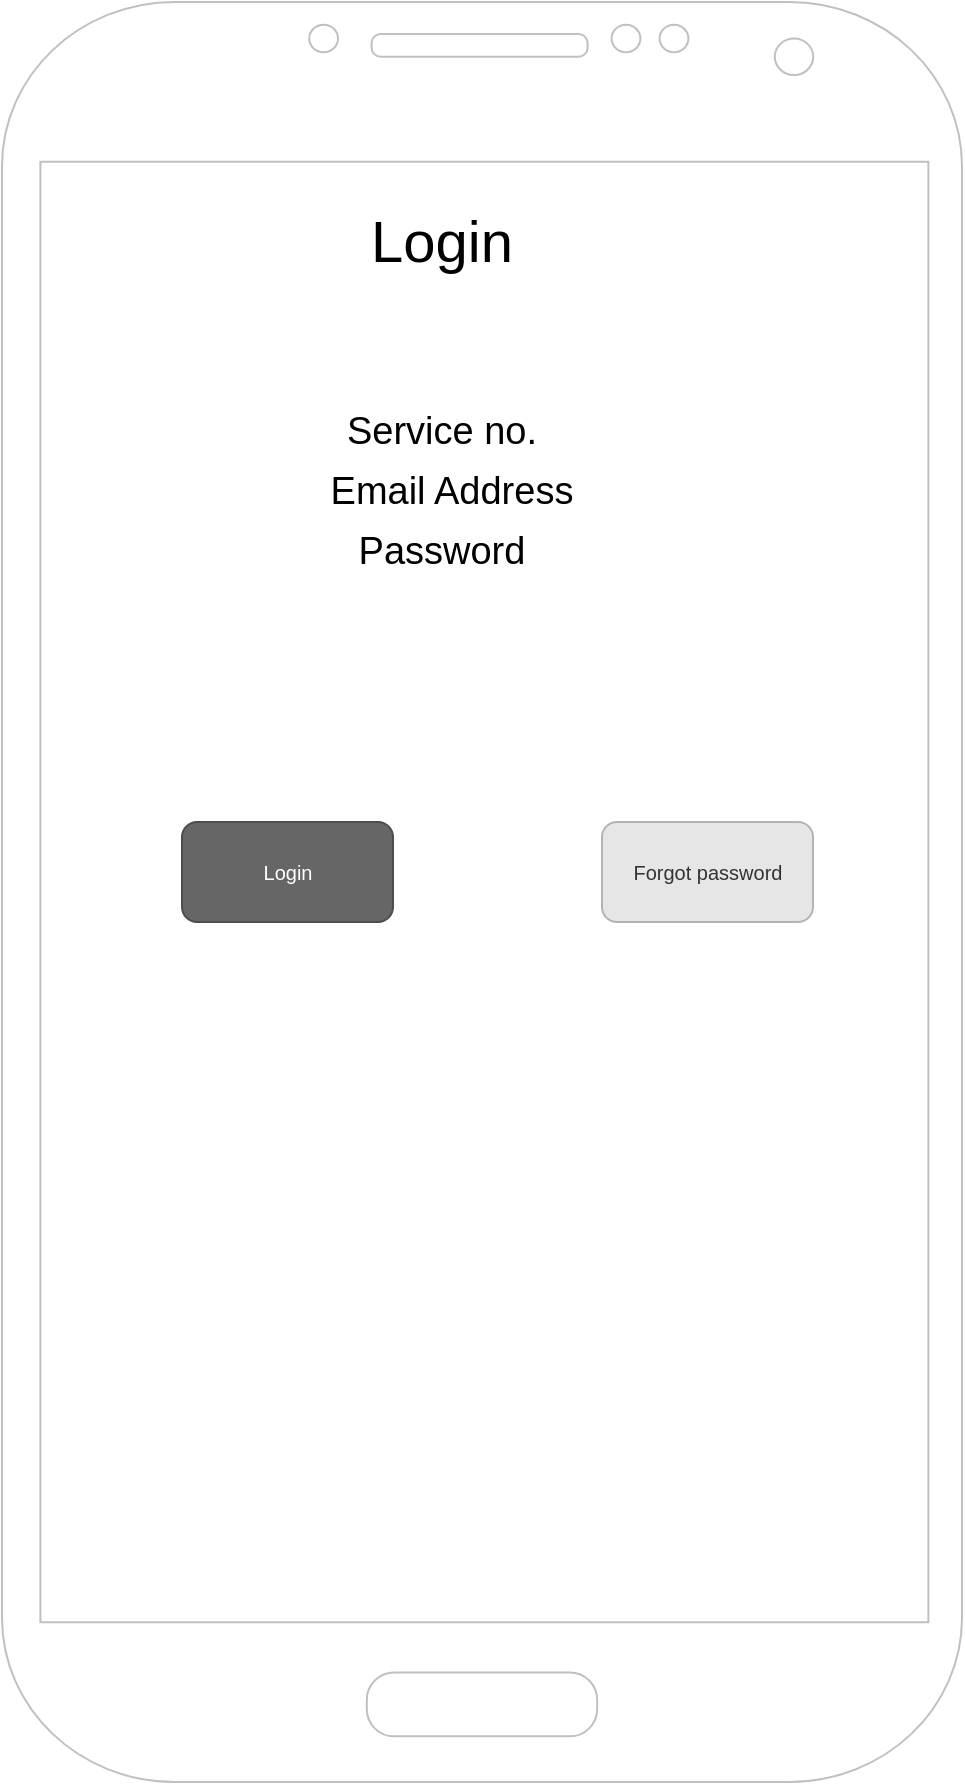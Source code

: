 <mxfile version="15.5.2" type="github" pages="6">
  <diagram name="Login" id="vzEmE2A0ZHLYKGs7lfsM">
    <mxGraphModel dx="1422" dy="794" grid="1" gridSize="10" guides="1" tooltips="1" connect="1" arrows="1" fold="1" page="1" pageScale="1" pageWidth="850" pageHeight="1100" math="0" shadow="0">
      <root>
        <mxCell id="HmLfFUDv88kQ0Jo19o5z-0" />
        <mxCell id="HmLfFUDv88kQ0Jo19o5z-1" parent="HmLfFUDv88kQ0Jo19o5z-0" />
        <mxCell id="HmLfFUDv88kQ0Jo19o5z-2" value="" style="verticalLabelPosition=bottom;verticalAlign=top;html=1;shadow=0;dashed=0;strokeWidth=1;shape=mxgraph.android.phone2;strokeColor=#c0c0c0;" parent="HmLfFUDv88kQ0Jo19o5z-1" vertex="1">
          <mxGeometry x="360" y="10" width="480" height="890" as="geometry" />
        </mxCell>
        <mxCell id="HmLfFUDv88kQ0Jo19o5z-12" value="Login" style="text;html=1;strokeColor=none;fillColor=none;align=center;verticalAlign=middle;whiteSpace=wrap;rounded=0;opacity=0;fontSize=29;" parent="HmLfFUDv88kQ0Jo19o5z-1" vertex="1">
          <mxGeometry x="510" y="110" width="140" height="40" as="geometry" />
        </mxCell>
        <mxCell id="n8ahFA_unvr-F9fRkgws-15" value="Service no." style="text;html=1;strokeColor=none;fillColor=none;align=center;verticalAlign=middle;whiteSpace=wrap;rounded=0;fontSize=19;" parent="HmLfFUDv88kQ0Jo19o5z-1" vertex="1">
          <mxGeometry x="515" y="210" width="130" height="30" as="geometry" />
        </mxCell>
        <mxCell id="n8ahFA_unvr-F9fRkgws-16" value="Email Address" style="text;html=1;strokeColor=none;fillColor=none;align=center;verticalAlign=middle;whiteSpace=wrap;rounded=0;fontSize=19;" parent="HmLfFUDv88kQ0Jo19o5z-1" vertex="1">
          <mxGeometry x="520" y="240" width="130" height="30" as="geometry" />
        </mxCell>
        <mxCell id="n8ahFA_unvr-F9fRkgws-17" value="Password" style="text;html=1;strokeColor=none;fillColor=none;align=center;verticalAlign=middle;whiteSpace=wrap;rounded=0;fontSize=19;" parent="HmLfFUDv88kQ0Jo19o5z-1" vertex="1">
          <mxGeometry x="515" y="270" width="130" height="30" as="geometry" />
        </mxCell>
        <mxCell id="hl5pxGPAL6aVjCTtNCDW-0" value="Forgot password" style="rounded=1;html=1;shadow=0;dashed=0;whiteSpace=wrap;fontSize=10;fillColor=#E6E6E6;align=center;strokeColor=#B3B3B3;fontColor=#333333;" parent="HmLfFUDv88kQ0Jo19o5z-1" vertex="1">
          <mxGeometry x="660" y="420" width="105.5" height="50" as="geometry" />
        </mxCell>
        <mxCell id="hl5pxGPAL6aVjCTtNCDW-1" value="Login" style="rounded=1;html=1;shadow=0;dashed=0;whiteSpace=wrap;fontSize=10;fillColor=#666666;align=center;strokeColor=#4D4D4D;fontColor=#ffffff;" parent="HmLfFUDv88kQ0Jo19o5z-1" vertex="1">
          <mxGeometry x="450" y="420" width="105.5" height="50" as="geometry" />
        </mxCell>
      </root>
    </mxGraphModel>
  </diagram>
  <diagram id="kkllyGBD-6ZTPOnxYfjx" name="Dashboard">
    <mxGraphModel dx="1422" dy="794" grid="1" gridSize="10" guides="1" tooltips="1" connect="1" arrows="1" fold="1" page="1" pageScale="1" pageWidth="850" pageHeight="1100" math="0" shadow="0">
      <root>
        <mxCell id="0" />
        <mxCell id="1" parent="0" />
        <mxCell id="rFT2PauP2LSy-HenGCjy-1" value="" style="verticalLabelPosition=bottom;verticalAlign=top;html=1;shadow=0;dashed=0;strokeWidth=1;shape=mxgraph.android.phone2;strokeColor=#c0c0c0;" parent="1" vertex="1">
          <mxGeometry x="360" y="10" width="480" height="890" as="geometry" />
        </mxCell>
        <mxCell id="rFT2PauP2LSy-HenGCjy-28" value="" style="whiteSpace=wrap;html=1;aspect=fixed;fontSize=29;" parent="1" vertex="1">
          <mxGeometry x="415" y="310" width="370" height="370" as="geometry" />
        </mxCell>
        <mxCell id="rFT2PauP2LSy-HenGCjy-24" value="" style="shape=image;html=1;verticalAlign=top;verticalLabelPosition=bottom;labelBackgroundColor=#ffffff;imageAspect=0;aspect=fixed;image=https://cdn1.iconfinder.com/data/icons/feather-2/24/camera-128.png" parent="1" vertex="1">
          <mxGeometry x="445" y="350" width="310" height="310" as="geometry" />
        </mxCell>
        <mxCell id="rFT2PauP2LSy-HenGCjy-25" value="" style="shape=image;html=1;verticalAlign=top;verticalLabelPosition=bottom;labelBackgroundColor=#ffffff;imageAspect=0;aspect=fixed;image=https://cdn1.iconfinder.com/data/icons/ios-11-glyphs/30/qr_code-128.png" parent="1" vertex="1">
          <mxGeometry x="571" y="492" width="58" height="58" as="geometry" />
        </mxCell>
        <mxCell id="rFT2PauP2LSy-HenGCjy-27" value="Dashboard" style="text;html=1;strokeColor=none;fillColor=none;align=center;verticalAlign=middle;whiteSpace=wrap;rounded=0;opacity=0;fontSize=29;" parent="1" vertex="1">
          <mxGeometry x="510" y="110" width="140" height="40" as="geometry" />
        </mxCell>
      </root>
    </mxGraphModel>
  </diagram>
  <diagram id="q2FMj2IhnrPIA3On1dyL" name="Scanned Order (Admin/Recipient)">
    <mxGraphModel dx="1422" dy="794" grid="1" gridSize="10" guides="1" tooltips="1" connect="1" arrows="1" fold="1" page="1" pageScale="1" pageWidth="850" pageHeight="1100" math="0" shadow="0">
      <root>
        <mxCell id="nPjMR-miDQe9hLEb6nzI-0" />
        <mxCell id="nPjMR-miDQe9hLEb6nzI-1" parent="nPjMR-miDQe9hLEb6nzI-0" />
        <mxCell id="Nk8CYd9O14f9BbBBX4Ti-5" value="" style="verticalLabelPosition=bottom;verticalAlign=top;html=1;shadow=0;dashed=0;strokeWidth=1;shape=mxgraph.android.phone2;strokeColor=#c0c0c0;" parent="nPjMR-miDQe9hLEb6nzI-1" vertex="1">
          <mxGeometry x="360" y="10" width="480" height="1650" as="geometry" />
        </mxCell>
        <mxCell id="Nk8CYd9O14f9BbBBX4Ti-52" value="" style="group" parent="nPjMR-miDQe9hLEb6nzI-1" vertex="1" connectable="0">
          <mxGeometry x="410" y="90" width="400" height="1390" as="geometry" />
        </mxCell>
        <mxCell id="Nk8CYd9O14f9BbBBX4Ti-6" value="Order: Order ID&amp;nbsp;" style="text;html=1;strokeColor=none;fillColor=none;align=center;verticalAlign=middle;whiteSpace=wrap;rounded=0;fontColor=#000000;fontSize=48;" parent="Nk8CYd9O14f9BbBBX4Ti-52" vertex="1">
          <mxGeometry x="125" width="185" height="60" as="geometry" />
        </mxCell>
        <mxCell id="Nk8CYd9O14f9BbBBX4Ti-7" value="" style="group" parent="Nk8CYd9O14f9BbBBX4Ti-52" vertex="1" connectable="0">
          <mxGeometry y="110" width="400" height="70" as="geometry" />
        </mxCell>
        <mxCell id="Nk8CYd9O14f9BbBBX4Ti-8" value="Status (readonly)" style="html=1;shadow=0;dashed=0;shape=mxgraph.bootstrap.rrect;rSize=5;fillColor=none;strokeColor=#999999;align=left;spacing=15;fontSize=14;fontColor=#6C767D;" parent="Nk8CYd9O14f9BbBBX4Ti-7" vertex="1">
          <mxGeometry y="40" width="400" height="30" as="geometry" />
        </mxCell>
        <mxCell id="Nk8CYd9O14f9BbBBX4Ti-9" value="Order Status" style="fillColor=none;strokeColor=none;align=left;fontSize=14;fontColor=#000000;" parent="Nk8CYd9O14f9BbBBX4Ti-7" vertex="1">
          <mxGeometry width="130" height="40" as="geometry" />
        </mxCell>
        <mxCell id="Nk8CYd9O14f9BbBBX4Ti-10" value="" style="group" parent="Nk8CYd9O14f9BbBBX4Ti-52" vertex="1" connectable="0">
          <mxGeometry y="190" width="400" height="70" as="geometry" />
        </mxCell>
        <mxCell id="Nk8CYd9O14f9BbBBX4Ti-11" value="Destination" style="html=1;shadow=0;dashed=0;shape=mxgraph.bootstrap.rrect;rSize=5;fillColor=none;strokeColor=#999999;align=left;spacing=15;fontSize=14;fontColor=#6C767D;" parent="Nk8CYd9O14f9BbBBX4Ti-10" vertex="1">
          <mxGeometry y="40" width="400" height="30" as="geometry" />
        </mxCell>
        <mxCell id="Nk8CYd9O14f9BbBBX4Ti-12" value="Destination" style="fillColor=none;strokeColor=none;align=left;fontSize=14;fontColor=#000000;" parent="Nk8CYd9O14f9BbBBX4Ti-10" vertex="1">
          <mxGeometry width="130" height="40" as="geometry" />
        </mxCell>
        <mxCell id="Nk8CYd9O14f9BbBBX4Ti-13" value="" style="group" parent="Nk8CYd9O14f9BbBBX4Ti-52" vertex="1" connectable="0">
          <mxGeometry y="340" width="130" height="60" as="geometry" />
        </mxCell>
        <mxCell id="Nk8CYd9O14f9BbBBX4Ti-14" value="Order Recieved" style="fillColor=none;strokeColor=none;align=left;fontSize=14;fontColor=#000000;container=1;" parent="Nk8CYd9O14f9BbBBX4Ti-13" vertex="1">
          <mxGeometry width="130" height="40" as="geometry" />
        </mxCell>
        <UserObject label="%date{ddd mmm dd yyyy HH:MM:ss}%" placeholders="1" id="Nk8CYd9O14f9BbBBX4Ti-15">
          <mxCell style="text;html=1;strokeColor=none;fillColor=none;align=center;verticalAlign=middle;whiteSpace=wrap;overflow=hidden;fontSize=14;fontColor=#000000;" parent="Nk8CYd9O14f9BbBBX4Ti-13" vertex="1">
            <mxGeometry y="30" width="85" height="30" as="geometry" />
          </mxCell>
        </UserObject>
        <mxCell id="Nk8CYd9O14f9BbBBX4Ti-16" value="" style="group" parent="Nk8CYd9O14f9BbBBX4Ti-52" vertex="1" connectable="0">
          <mxGeometry y="260" width="400" height="70" as="geometry" />
        </mxCell>
        <mxCell id="Nk8CYd9O14f9BbBBX4Ti-17" value="Order Recipient" style="fillColor=none;strokeColor=none;align=left;fontSize=14;fontColor=#000000;" parent="Nk8CYd9O14f9BbBBX4Ti-16" vertex="1">
          <mxGeometry width="260" height="40" relative="1" as="geometry">
            <mxPoint as="offset" />
          </mxGeometry>
        </mxCell>
        <mxCell id="Nk8CYd9O14f9BbBBX4Ti-18" value="Rank, Name (preset)" style="html=1;shadow=0;dashed=0;shape=mxgraph.bootstrap.rrect;rSize=5;fillColor=none;strokeColor=#999999;align=left;spacing=15;fontSize=14;fontColor=#6C767D;" parent="Nk8CYd9O14f9BbBBX4Ti-16" vertex="1">
          <mxGeometry width="380" height="30" relative="1" as="geometry">
            <mxPoint y="40" as="offset" />
          </mxGeometry>
        </mxCell>
        <mxCell id="Nk8CYd9O14f9BbBBX4Ti-19" value="" style="group" parent="Nk8CYd9O14f9BbBBX4Ti-52" vertex="1" connectable="0">
          <mxGeometry y="910" width="400" height="130" as="geometry" />
        </mxCell>
        <mxCell id="Nk8CYd9O14f9BbBBX4Ti-20" value="Prep Notes" style="fillColor=none;strokeColor=none;align=left;fontSize=14;fontColor=#000000;" parent="Nk8CYd9O14f9BbBBX4Ti-19" vertex="1">
          <mxGeometry width="130" height="40" as="geometry" />
        </mxCell>
        <mxCell id="Nk8CYd9O14f9BbBBX4Ti-21" value="Max time (controlled environment)" style="html=1;shadow=0;dashed=0;shape=mxgraph.bootstrap.rrect;rSize=5;fillColor=none;strokeColor=#999999;align=left;spacing=15;fontSize=14;fontColor=#6C767D;" parent="Nk8CYd9O14f9BbBBX4Ti-19" vertex="1">
          <mxGeometry y="40" width="400" height="90" as="geometry" />
        </mxCell>
        <mxCell id="Nk8CYd9O14f9BbBBX4Ti-22" value="" style="group" parent="Nk8CYd9O14f9BbBBX4Ti-52" vertex="1" connectable="0">
          <mxGeometry y="1040" width="400" height="130" as="geometry" />
        </mxCell>
        <mxCell id="Nk8CYd9O14f9BbBBX4Ti-23" value="Storage Notes" style="fillColor=none;strokeColor=none;align=left;fontSize=14;fontColor=#000000;" parent="Nk8CYd9O14f9BbBBX4Ti-22" vertex="1">
          <mxGeometry width="130" height="40" as="geometry" />
        </mxCell>
        <mxCell id="Nk8CYd9O14f9BbBBX4Ti-24" value="Max time (uncontrolled environment)" style="html=1;shadow=0;dashed=0;shape=mxgraph.bootstrap.rrect;rSize=5;fillColor=none;strokeColor=#999999;align=left;spacing=15;fontSize=14;fontColor=#6C767D;" parent="Nk8CYd9O14f9BbBBX4Ti-22" vertex="1">
          <mxGeometry y="40" width="400" height="90" as="geometry" />
        </mxCell>
        <mxCell id="Nk8CYd9O14f9BbBBX4Ti-25" value="" style="group" parent="Nk8CYd9O14f9BbBBX4Ti-52" vertex="1" connectable="0">
          <mxGeometry y="1170" width="400" height="130" as="geometry" />
        </mxCell>
        <mxCell id="Nk8CYd9O14f9BbBBX4Ti-26" value="Notes" style="fillColor=none;strokeColor=none;align=left;fontSize=14;fontColor=#000000;" parent="Nk8CYd9O14f9BbBBX4Ti-25" vertex="1">
          <mxGeometry width="130" height="40" as="geometry" />
        </mxCell>
        <mxCell id="Nk8CYd9O14f9BbBBX4Ti-27" value="Allergy info" style="html=1;shadow=0;dashed=0;shape=mxgraph.bootstrap.rrect;rSize=5;fillColor=none;strokeColor=#999999;align=left;spacing=15;fontSize=14;fontColor=#6C767D;" parent="Nk8CYd9O14f9BbBBX4Ti-25" vertex="1">
          <mxGeometry y="40" width="400" height="90" as="geometry" />
        </mxCell>
        <mxCell id="Nk8CYd9O14f9BbBBX4Ti-28" value="" style="group" parent="Nk8CYd9O14f9BbBBX4Ti-52" vertex="1" connectable="0">
          <mxGeometry x="110" y="1340" width="152.25" height="50" as="geometry" />
        </mxCell>
        <mxCell id="Nk8CYd9O14f9BbBBX4Ti-29" value="Cancel" style="rounded=1;html=1;shadow=0;dashed=0;whiteSpace=wrap;fontSize=10;fillColor=#E6E6E6;align=center;strokeColor=#B3B3B3;fontColor=#333333;" parent="Nk8CYd9O14f9BbBBX4Ti-28" vertex="1">
          <mxGeometry x="99.5" width="52.75" height="50" as="geometry" />
        </mxCell>
        <mxCell id="Nk8CYd9O14f9BbBBX4Ti-30" value="Confirm" style="rounded=1;html=1;shadow=0;dashed=0;whiteSpace=wrap;fontSize=10;fillColor=#666666;align=center;strokeColor=#4D4D4D;fontColor=#ffffff;" parent="Nk8CYd9O14f9BbBBX4Ti-28" vertex="1">
          <mxGeometry width="52.75" height="50" as="geometry" />
        </mxCell>
        <mxCell id="Nk8CYd9O14f9BbBBX4Ti-31" value="" style="group" parent="Nk8CYd9O14f9BbBBX4Ti-52" vertex="1" connectable="0">
          <mxGeometry y="605" width="400" height="70" as="geometry" />
        </mxCell>
        <mxCell id="Nk8CYd9O14f9BbBBX4Ti-32" value="Rank, Name (preset)" style="html=1;shadow=0;dashed=0;shape=mxgraph.bootstrap.rrect;rSize=5;fillColor=none;strokeColor=#999999;align=left;spacing=15;fontSize=14;fontColor=#6C767D;" parent="Nk8CYd9O14f9BbBBX4Ti-31" vertex="1">
          <mxGeometry y="40" width="400" height="30" as="geometry" />
        </mxCell>
        <mxCell id="Nk8CYd9O14f9BbBBX4Ti-33" value="Order Packer" style="fillColor=none;strokeColor=none;align=left;fontSize=14;fontColor=#000000;" parent="Nk8CYd9O14f9BbBBX4Ti-31" vertex="1">
          <mxGeometry width="130" height="40" as="geometry" />
        </mxCell>
        <mxCell id="Nk8CYd9O14f9BbBBX4Ti-34" value="" style="group" parent="Nk8CYd9O14f9BbBBX4Ti-52" vertex="1" connectable="0">
          <mxGeometry y="685" width="400" height="130" as="geometry" />
        </mxCell>
        <mxCell id="Nk8CYd9O14f9BbBBX4Ti-35" value="Contents" style="fillColor=none;strokeColor=none;align=left;fontSize=14;fontColor=#000000;" parent="Nk8CYd9O14f9BbBBX4Ti-34" vertex="1">
          <mxGeometry width="260" height="40" relative="1" as="geometry">
            <mxPoint as="offset" />
          </mxGeometry>
        </mxCell>
        <mxCell id="Nk8CYd9O14f9BbBBX4Ti-36" value="- Contents&lt;br&gt;- Contents&lt;br&gt;- Contents" style="html=1;shadow=0;dashed=0;shape=mxgraph.bootstrap.rrect;rSize=5;fillColor=none;strokeColor=#999999;align=left;spacing=15;fontSize=14;fontColor=#6C767D;" parent="Nk8CYd9O14f9BbBBX4Ti-34" vertex="1">
          <mxGeometry width="400" height="90" relative="1" as="geometry">
            <mxPoint y="40" as="offset" />
          </mxGeometry>
        </mxCell>
        <mxCell id="Nk8CYd9O14f9BbBBX4Ti-37" value="" style="group" parent="Nk8CYd9O14f9BbBBX4Ti-52" vertex="1" connectable="0">
          <mxGeometry y="525" width="400" height="70" as="geometry" />
        </mxCell>
        <mxCell id="Nk8CYd9O14f9BbBBX4Ti-38" value="Order Driver" style="fillColor=none;strokeColor=none;align=left;fontSize=14;fontColor=#000000;" parent="Nk8CYd9O14f9BbBBX4Ti-37" vertex="1">
          <mxGeometry width="130" height="40" as="geometry" />
        </mxCell>
        <mxCell id="Nk8CYd9O14f9BbBBX4Ti-39" value="Rank, Name (preset)" style="html=1;shadow=0;dashed=0;shape=mxgraph.bootstrap.rrect;rSize=5;fillColor=none;strokeColor=#999999;align=left;spacing=15;fontSize=14;fontColor=#6C767D;" parent="Nk8CYd9O14f9BbBBX4Ti-37" vertex="1">
          <mxGeometry y="40" width="400" height="30" as="geometry" />
        </mxCell>
        <mxCell id="Nk8CYd9O14f9BbBBX4Ti-40" value="order recieved date + time" style="text;html=1;strokeColor=none;fillColor=none;align=center;verticalAlign=middle;whiteSpace=wrap;rounded=0;" parent="Nk8CYd9O14f9BbBBX4Ti-37" vertex="1">
          <mxGeometry x="-25" y="-5" width="125" height="20" as="geometry" />
        </mxCell>
        <mxCell id="Nk8CYd9O14f9BbBBX4Ti-41" value="" style="group" parent="Nk8CYd9O14f9BbBBX4Ti-52" vertex="1" connectable="0">
          <mxGeometry y="835" width="400" height="70" as="geometry" />
        </mxCell>
        <mxCell id="Nk8CYd9O14f9BbBBX4Ti-42" value="Qty + unit of measurement" style="html=1;shadow=0;dashed=0;shape=mxgraph.bootstrap.rrect;rSize=5;fillColor=none;strokeColor=#999999;align=left;spacing=15;fontSize=14;fontColor=#6C767D;" parent="Nk8CYd9O14f9BbBBX4Ti-41" vertex="1">
          <mxGeometry y="40" width="400" height="30" as="geometry" />
        </mxCell>
        <mxCell id="Nk8CYd9O14f9BbBBX4Ti-43" value="Package Qty" style="fillColor=none;strokeColor=none;align=left;fontSize=14;fontColor=#000000;" parent="Nk8CYd9O14f9BbBBX4Ti-41" vertex="1">
          <mxGeometry width="130" height="40" as="geometry" />
        </mxCell>
        <mxCell id="Nk8CYd9O14f9BbBBX4Ti-44" value="" style="group" parent="Nk8CYd9O14f9BbBBX4Ti-52" vertex="1" connectable="0">
          <mxGeometry y="465" width="130" height="60" as="geometry" />
        </mxCell>
        <UserObject label="%date{ddd mmm dd yyyy HH:MM:ss}%" placeholders="1" id="Nk8CYd9O14f9BbBBX4Ti-45">
          <mxCell style="text;html=1;strokeColor=none;fillColor=none;align=center;verticalAlign=middle;whiteSpace=wrap;overflow=hidden;fontSize=14;fontColor=#000000;" parent="Nk8CYd9O14f9BbBBX4Ti-44" vertex="1">
            <mxGeometry y="30" width="85" height="30" as="geometry" />
          </mxCell>
        </UserObject>
        <mxCell id="Nk8CYd9O14f9BbBBX4Ti-46" value="" style="group" parent="Nk8CYd9O14f9BbBBX4Ti-44" vertex="1" connectable="0">
          <mxGeometry width="130" height="60" as="geometry" />
        </mxCell>
        <mxCell id="Nk8CYd9O14f9BbBBX4Ti-47" value="Order Shipped" style="fillColor=none;strokeColor=none;align=left;fontSize=14;fontColor=#000000;" parent="Nk8CYd9O14f9BbBBX4Ti-46" vertex="1">
          <mxGeometry width="130" height="40" as="geometry" />
        </mxCell>
        <mxCell id="Nk8CYd9O14f9BbBBX4Ti-48" value="" style="group" parent="Nk8CYd9O14f9BbBBX4Ti-52" vertex="1" connectable="0">
          <mxGeometry y="405" width="130" height="60" as="geometry" />
        </mxCell>
        <UserObject label="%date{ddd mmm dd yyyy HH:MM:ss}%" placeholders="1" id="Nk8CYd9O14f9BbBBX4Ti-49">
          <mxCell style="text;html=1;strokeColor=none;fillColor=none;align=center;verticalAlign=middle;whiteSpace=wrap;overflow=hidden;fontSize=14;fontColor=#000000;" parent="Nk8CYd9O14f9BbBBX4Ti-48" vertex="1">
            <mxGeometry y="30" width="85" height="30" as="geometry" />
          </mxCell>
        </UserObject>
        <mxCell id="Nk8CYd9O14f9BbBBX4Ti-50" value="" style="group" parent="Nk8CYd9O14f9BbBBX4Ti-48" vertex="1" connectable="0">
          <mxGeometry width="130" height="60" as="geometry" />
        </mxCell>
        <mxCell id="Nk8CYd9O14f9BbBBX4Ti-51" value="Order Packed" style="fillColor=none;strokeColor=none;align=left;fontSize=14;fontColor=#000000;" parent="Nk8CYd9O14f9BbBBX4Ti-50" vertex="1">
          <mxGeometry width="130" height="40" as="geometry" />
        </mxCell>
      </root>
    </mxGraphModel>
  </diagram>
  <diagram name="Scanned Order (Packer)" id="IBOTmVNxURM0E_MzDFBy">
    <mxGraphModel dx="1422" dy="794" grid="1" gridSize="10" guides="1" tooltips="1" connect="1" arrows="1" fold="1" page="1" pageScale="1" pageWidth="850" pageHeight="1100" math="0" shadow="0">
      <root>
        <mxCell id="xa3lozB6767LpUINJtdV-0" />
        <mxCell id="xa3lozB6767LpUINJtdV-1" parent="xa3lozB6767LpUINJtdV-0" />
        <mxCell id="xa3lozB6767LpUINJtdV-7" value="" style="verticalLabelPosition=bottom;verticalAlign=top;html=1;shadow=0;dashed=0;strokeWidth=1;shape=mxgraph.android.phone2;strokeColor=#c0c0c0;" parent="xa3lozB6767LpUINJtdV-1" vertex="1">
          <mxGeometry x="360" y="10" width="480" height="1650" as="geometry" />
        </mxCell>
        <mxCell id="xa3lozB6767LpUINJtdV-8" value="" style="group" parent="xa3lozB6767LpUINJtdV-1" vertex="1" connectable="0">
          <mxGeometry x="410" y="90" width="400" height="1390" as="geometry" />
        </mxCell>
        <mxCell id="xa3lozB6767LpUINJtdV-9" value="Order: Order ID&amp;nbsp;" style="text;html=1;strokeColor=none;fillColor=none;align=center;verticalAlign=middle;whiteSpace=wrap;rounded=0;fontColor=#000000;fontSize=48;" parent="xa3lozB6767LpUINJtdV-8" vertex="1">
          <mxGeometry x="125" width="185" height="60" as="geometry" />
        </mxCell>
        <mxCell id="xa3lozB6767LpUINJtdV-10" value="" style="group" parent="xa3lozB6767LpUINJtdV-8" vertex="1" connectable="0">
          <mxGeometry y="110" width="400" height="70" as="geometry" />
        </mxCell>
        <mxCell id="xa3lozB6767LpUINJtdV-11" value="Status (readonly)" style="html=1;shadow=0;dashed=0;shape=mxgraph.bootstrap.rrect;rSize=5;fillColor=none;strokeColor=#999999;align=left;spacing=15;fontSize=14;fontColor=#6C767D;" parent="xa3lozB6767LpUINJtdV-10" vertex="1">
          <mxGeometry y="40" width="400" height="30" as="geometry" />
        </mxCell>
        <mxCell id="xa3lozB6767LpUINJtdV-12" value="Order Status" style="fillColor=none;strokeColor=none;align=left;fontSize=14;fontColor=#000000;" parent="xa3lozB6767LpUINJtdV-10" vertex="1">
          <mxGeometry width="130" height="40" as="geometry" />
        </mxCell>
        <mxCell id="xa3lozB6767LpUINJtdV-13" value="" style="group" parent="xa3lozB6767LpUINJtdV-8" vertex="1" connectable="0">
          <mxGeometry y="190" width="400" height="70" as="geometry" />
        </mxCell>
        <mxCell id="xa3lozB6767LpUINJtdV-14" value="Destination" style="html=1;shadow=0;dashed=0;shape=mxgraph.bootstrap.rrect;rSize=5;fillColor=none;strokeColor=#999999;align=left;spacing=15;fontSize=14;fontColor=#6C767D;" parent="xa3lozB6767LpUINJtdV-13" vertex="1">
          <mxGeometry y="40" width="400" height="30" as="geometry" />
        </mxCell>
        <mxCell id="xa3lozB6767LpUINJtdV-15" value="Destination" style="fillColor=none;strokeColor=none;align=left;fontSize=14;fontColor=#000000;" parent="xa3lozB6767LpUINJtdV-13" vertex="1">
          <mxGeometry width="130" height="40" as="geometry" />
        </mxCell>
        <mxCell id="xa3lozB6767LpUINJtdV-16" value="" style="group" parent="xa3lozB6767LpUINJtdV-8" vertex="1" connectable="0">
          <mxGeometry y="340" width="130" height="60" as="geometry" />
        </mxCell>
        <mxCell id="xa3lozB6767LpUINJtdV-17" value="Order Recieved" style="fillColor=none;strokeColor=none;align=left;fontSize=14;fontColor=#000000;container=1;" parent="xa3lozB6767LpUINJtdV-16" vertex="1">
          <mxGeometry width="130" height="40" as="geometry" />
        </mxCell>
        <UserObject label="%date{ddd mmm dd yyyy HH:MM:ss}%" placeholders="1" id="xa3lozB6767LpUINJtdV-18">
          <mxCell style="text;html=1;strokeColor=none;fillColor=none;align=center;verticalAlign=middle;whiteSpace=wrap;overflow=hidden;fontSize=14;fontColor=#000000;" parent="xa3lozB6767LpUINJtdV-16" vertex="1">
            <mxGeometry y="30" width="85" height="30" as="geometry" />
          </mxCell>
        </UserObject>
        <mxCell id="xa3lozB6767LpUINJtdV-19" value="" style="group" parent="xa3lozB6767LpUINJtdV-8" vertex="1" connectable="0">
          <mxGeometry y="260" width="400" height="70" as="geometry" />
        </mxCell>
        <mxCell id="xa3lozB6767LpUINJtdV-20" value="Order Recipient" style="fillColor=none;strokeColor=none;align=left;fontSize=14;fontColor=#000000;" parent="xa3lozB6767LpUINJtdV-19" vertex="1">
          <mxGeometry width="260" height="40" relative="1" as="geometry">
            <mxPoint as="offset" />
          </mxGeometry>
        </mxCell>
        <mxCell id="xa3lozB6767LpUINJtdV-21" value="Rank, Name (preset)" style="html=1;shadow=0;dashed=0;shape=mxgraph.bootstrap.rrect;rSize=5;fillColor=none;strokeColor=#999999;align=left;spacing=15;fontSize=14;fontColor=#6C767D;" parent="xa3lozB6767LpUINJtdV-19" vertex="1">
          <mxGeometry width="380" height="30" relative="1" as="geometry">
            <mxPoint y="40" as="offset" />
          </mxGeometry>
        </mxCell>
        <mxCell id="xa3lozB6767LpUINJtdV-22" value="" style="group" parent="xa3lozB6767LpUINJtdV-8" vertex="1" connectable="0">
          <mxGeometry y="910" width="400" height="130" as="geometry" />
        </mxCell>
        <mxCell id="xa3lozB6767LpUINJtdV-23" value="Prep Notes" style="fillColor=none;strokeColor=none;align=left;fontSize=14;fontColor=#000000;" parent="xa3lozB6767LpUINJtdV-22" vertex="1">
          <mxGeometry width="130" height="40" as="geometry" />
        </mxCell>
        <mxCell id="xa3lozB6767LpUINJtdV-24" value="Max time (controlled environment)" style="html=1;shadow=0;dashed=0;shape=mxgraph.bootstrap.rrect;rSize=5;fillColor=none;strokeColor=#999999;align=left;spacing=15;fontSize=14;fontColor=#6C767D;" parent="xa3lozB6767LpUINJtdV-22" vertex="1">
          <mxGeometry y="40" width="400" height="90" as="geometry" />
        </mxCell>
        <mxCell id="xa3lozB6767LpUINJtdV-25" value="" style="group" parent="xa3lozB6767LpUINJtdV-8" vertex="1" connectable="0">
          <mxGeometry y="1040" width="400" height="130" as="geometry" />
        </mxCell>
        <mxCell id="xa3lozB6767LpUINJtdV-26" value="Storage Notes" style="fillColor=none;strokeColor=none;align=left;fontSize=14;fontColor=#000000;" parent="xa3lozB6767LpUINJtdV-25" vertex="1">
          <mxGeometry width="130" height="40" as="geometry" />
        </mxCell>
        <mxCell id="xa3lozB6767LpUINJtdV-27" value="Max time (uncontrolled environment)" style="html=1;shadow=0;dashed=0;shape=mxgraph.bootstrap.rrect;rSize=5;fillColor=none;strokeColor=#999999;align=left;spacing=15;fontSize=14;fontColor=#6C767D;" parent="xa3lozB6767LpUINJtdV-25" vertex="1">
          <mxGeometry y="40" width="400" height="90" as="geometry" />
        </mxCell>
        <mxCell id="xa3lozB6767LpUINJtdV-28" value="" style="group" parent="xa3lozB6767LpUINJtdV-8" vertex="1" connectable="0">
          <mxGeometry y="1170" width="400" height="130" as="geometry" />
        </mxCell>
        <mxCell id="xa3lozB6767LpUINJtdV-29" value="Notes" style="fillColor=none;strokeColor=none;align=left;fontSize=14;fontColor=#000000;" parent="xa3lozB6767LpUINJtdV-28" vertex="1">
          <mxGeometry width="130" height="40" as="geometry" />
        </mxCell>
        <mxCell id="xa3lozB6767LpUINJtdV-30" value="previous notes, can add more" style="html=1;shadow=0;dashed=0;shape=mxgraph.bootstrap.rrect;rSize=5;fillColor=none;strokeColor=#999999;align=left;spacing=15;fontSize=14;fontColor=#6C767D;" parent="xa3lozB6767LpUINJtdV-28" vertex="1">
          <mxGeometry y="40" width="400" height="90" as="geometry" />
        </mxCell>
        <mxCell id="xa3lozB6767LpUINJtdV-31" value="" style="group" parent="xa3lozB6767LpUINJtdV-8" vertex="1" connectable="0">
          <mxGeometry x="110" y="1340" width="152.25" height="50" as="geometry" />
        </mxCell>
        <mxCell id="xa3lozB6767LpUINJtdV-32" value="Cancel" style="rounded=1;html=1;shadow=0;dashed=0;whiteSpace=wrap;fontSize=10;fillColor=#E6E6E6;align=center;strokeColor=#B3B3B3;fontColor=#333333;" parent="xa3lozB6767LpUINJtdV-31" vertex="1">
          <mxGeometry x="99.5" width="52.75" height="50" as="geometry" />
        </mxCell>
        <mxCell id="xa3lozB6767LpUINJtdV-33" value="Confirm" style="rounded=1;html=1;shadow=0;dashed=0;whiteSpace=wrap;fontSize=10;fillColor=#666666;align=center;strokeColor=#4D4D4D;fontColor=#ffffff;" parent="xa3lozB6767LpUINJtdV-31" vertex="1">
          <mxGeometry width="52.75" height="50" as="geometry" />
        </mxCell>
        <mxCell id="xa3lozB6767LpUINJtdV-34" value="" style="group" parent="xa3lozB6767LpUINJtdV-8" vertex="1" connectable="0">
          <mxGeometry y="605" width="400" height="70" as="geometry" />
        </mxCell>
        <mxCell id="xa3lozB6767LpUINJtdV-35" value="Rank, Name (preset, readonly)" style="html=1;shadow=0;dashed=0;shape=mxgraph.bootstrap.rrect;rSize=5;fillColor=none;strokeColor=#999999;align=left;spacing=15;fontSize=14;fontColor=#6C767D;" parent="xa3lozB6767LpUINJtdV-34" vertex="1">
          <mxGeometry y="40" width="400" height="30" as="geometry" />
        </mxCell>
        <mxCell id="xa3lozB6767LpUINJtdV-36" value="Order Packer" style="fillColor=none;strokeColor=none;align=left;fontSize=14;fontColor=#000000;" parent="xa3lozB6767LpUINJtdV-34" vertex="1">
          <mxGeometry width="130" height="40" as="geometry" />
        </mxCell>
        <mxCell id="xa3lozB6767LpUINJtdV-37" value="" style="group" parent="xa3lozB6767LpUINJtdV-8" vertex="1" connectable="0">
          <mxGeometry y="685" width="400" height="130" as="geometry" />
        </mxCell>
        <mxCell id="xa3lozB6767LpUINJtdV-38" value="Contents" style="fillColor=none;strokeColor=none;align=left;fontSize=14;fontColor=#000000;" parent="xa3lozB6767LpUINJtdV-37" vertex="1">
          <mxGeometry width="260" height="40" relative="1" as="geometry">
            <mxPoint as="offset" />
          </mxGeometry>
        </mxCell>
        <mxCell id="xa3lozB6767LpUINJtdV-39" value="readonly" style="html=1;shadow=0;dashed=0;shape=mxgraph.bootstrap.rrect;rSize=5;fillColor=none;strokeColor=#999999;align=left;spacing=15;fontSize=14;fontColor=#6C767D;" parent="xa3lozB6767LpUINJtdV-37" vertex="1">
          <mxGeometry width="400" height="90" relative="1" as="geometry">
            <mxPoint y="40" as="offset" />
          </mxGeometry>
        </mxCell>
        <mxCell id="xa3lozB6767LpUINJtdV-40" value="" style="group" parent="xa3lozB6767LpUINJtdV-8" vertex="1" connectable="0">
          <mxGeometry y="525" width="400" height="70" as="geometry" />
        </mxCell>
        <mxCell id="xa3lozB6767LpUINJtdV-41" value="Order Driver" style="fillColor=none;strokeColor=none;align=left;fontSize=14;fontColor=#000000;" parent="xa3lozB6767LpUINJtdV-40" vertex="1">
          <mxGeometry width="130" height="40" as="geometry" />
        </mxCell>
        <mxCell id="xa3lozB6767LpUINJtdV-44" value="" style="group" parent="xa3lozB6767LpUINJtdV-8" vertex="1" connectable="0">
          <mxGeometry y="835" width="400" height="70" as="geometry" />
        </mxCell>
        <mxCell id="xa3lozB6767LpUINJtdV-45" value="Qty + unit of measurement" style="html=1;shadow=0;dashed=0;shape=mxgraph.bootstrap.rrect;rSize=5;fillColor=none;strokeColor=#999999;align=left;spacing=15;fontSize=14;fontColor=#6C767D;" parent="xa3lozB6767LpUINJtdV-44" vertex="1">
          <mxGeometry y="40" width="400" height="30" as="geometry" />
        </mxCell>
        <mxCell id="xa3lozB6767LpUINJtdV-46" value="Package Qty" style="fillColor=none;strokeColor=none;align=left;fontSize=14;fontColor=#000000;" parent="xa3lozB6767LpUINJtdV-44" vertex="1">
          <mxGeometry width="130" height="40" as="geometry" />
        </mxCell>
        <mxCell id="xa3lozB6767LpUINJtdV-47" value="" style="group" parent="xa3lozB6767LpUINJtdV-8" vertex="1" connectable="0">
          <mxGeometry y="465" width="130" height="60" as="geometry" />
        </mxCell>
        <UserObject label="--------" placeholders="1" id="xa3lozB6767LpUINJtdV-48">
          <mxCell style="text;html=1;strokeColor=none;fillColor=none;align=center;verticalAlign=middle;whiteSpace=wrap;overflow=hidden;fontSize=14;fontColor=#000000;" parent="xa3lozB6767LpUINJtdV-47" vertex="1">
            <mxGeometry y="30" width="85" height="30" as="geometry" />
          </mxCell>
        </UserObject>
        <mxCell id="xa3lozB6767LpUINJtdV-49" value="" style="group" parent="xa3lozB6767LpUINJtdV-47" vertex="1" connectable="0">
          <mxGeometry width="130" height="60" as="geometry" />
        </mxCell>
        <mxCell id="xa3lozB6767LpUINJtdV-50" value="Order Shipped" style="fillColor=none;strokeColor=none;align=left;fontSize=14;fontColor=#000000;" parent="xa3lozB6767LpUINJtdV-49" vertex="1">
          <mxGeometry width="130" height="40" as="geometry" />
        </mxCell>
        <mxCell id="xa3lozB6767LpUINJtdV-51" value="" style="group" parent="xa3lozB6767LpUINJtdV-8" vertex="1" connectable="0">
          <mxGeometry y="405" width="130" height="60" as="geometry" />
        </mxCell>
        <UserObject label="%date{ddd mmm dd yyyy HH:MM:ss}%" placeholders="1" id="xa3lozB6767LpUINJtdV-52">
          <mxCell style="text;html=1;strokeColor=none;fillColor=none;align=center;verticalAlign=middle;whiteSpace=wrap;overflow=hidden;fontSize=14;fontColor=#000000;" parent="xa3lozB6767LpUINJtdV-51" vertex="1">
            <mxGeometry y="30" width="85" height="30" as="geometry" />
          </mxCell>
        </UserObject>
        <mxCell id="xa3lozB6767LpUINJtdV-53" value="" style="group" parent="xa3lozB6767LpUINJtdV-51" vertex="1" connectable="0">
          <mxGeometry width="130" height="60" as="geometry" />
        </mxCell>
        <mxCell id="xa3lozB6767LpUINJtdV-54" value="Order Packed" style="fillColor=none;strokeColor=none;align=left;fontSize=14;fontColor=#000000;" parent="xa3lozB6767LpUINJtdV-53" vertex="1">
          <mxGeometry width="130" height="40" as="geometry" />
        </mxCell>
        <UserObject label="------------" placeholders="1" id="xa3lozB6767LpUINJtdV-55">
          <mxCell style="text;html=1;strokeColor=none;fillColor=none;align=center;verticalAlign=middle;whiteSpace=wrap;overflow=hidden;fontSize=14;fontColor=#000000;" parent="xa3lozB6767LpUINJtdV-1" vertex="1">
            <mxGeometry x="410" y="650" width="170" height="30" as="geometry" />
          </mxCell>
        </UserObject>
      </root>
    </mxGraphModel>
  </diagram>
  <diagram name="Scanned Order (Driver)" id="_xoG_zOJD2okO3OOjDZj">
    <mxGraphModel dx="1422" dy="794" grid="1" gridSize="10" guides="1" tooltips="1" connect="1" arrows="1" fold="1" page="1" pageScale="1" pageWidth="850" pageHeight="1100" math="0" shadow="0">
      <root>
        <mxCell id="7bjxPFpd4uHDCTLC2yT9-0" />
        <mxCell id="7bjxPFpd4uHDCTLC2yT9-1" parent="7bjxPFpd4uHDCTLC2yT9-0" />
        <mxCell id="7bjxPFpd4uHDCTLC2yT9-7" value="" style="verticalLabelPosition=bottom;verticalAlign=top;html=1;shadow=0;dashed=0;strokeWidth=1;shape=mxgraph.android.phone2;strokeColor=#c0c0c0;" parent="7bjxPFpd4uHDCTLC2yT9-1" vertex="1">
          <mxGeometry x="360" y="10" width="480" height="1650" as="geometry" />
        </mxCell>
        <mxCell id="7bjxPFpd4uHDCTLC2yT9-8" value="" style="group" parent="7bjxPFpd4uHDCTLC2yT9-1" vertex="1" connectable="0">
          <mxGeometry x="410" y="90" width="400" height="1390" as="geometry" />
        </mxCell>
        <mxCell id="7bjxPFpd4uHDCTLC2yT9-9" value="Order: Order ID&amp;nbsp;" style="text;html=1;strokeColor=none;fillColor=none;align=center;verticalAlign=middle;whiteSpace=wrap;rounded=0;fontColor=#000000;fontSize=48;" parent="7bjxPFpd4uHDCTLC2yT9-8" vertex="1">
          <mxGeometry x="125" width="185" height="60" as="geometry" />
        </mxCell>
        <mxCell id="7bjxPFpd4uHDCTLC2yT9-10" value="" style="group" parent="7bjxPFpd4uHDCTLC2yT9-8" vertex="1" connectable="0">
          <mxGeometry y="110" width="400" height="70" as="geometry" />
        </mxCell>
        <mxCell id="7bjxPFpd4uHDCTLC2yT9-11" value="Status (readonly)" style="html=1;shadow=0;dashed=0;shape=mxgraph.bootstrap.rrect;rSize=5;fillColor=none;strokeColor=#999999;align=left;spacing=15;fontSize=14;fontColor=#6C767D;" parent="7bjxPFpd4uHDCTLC2yT9-10" vertex="1">
          <mxGeometry y="40" width="400" height="30" as="geometry" />
        </mxCell>
        <mxCell id="7bjxPFpd4uHDCTLC2yT9-12" value="Order Status" style="fillColor=none;strokeColor=none;align=left;fontSize=14;fontColor=#000000;" parent="7bjxPFpd4uHDCTLC2yT9-10" vertex="1">
          <mxGeometry width="130" height="40" as="geometry" />
        </mxCell>
        <mxCell id="7bjxPFpd4uHDCTLC2yT9-13" value="" style="group" parent="7bjxPFpd4uHDCTLC2yT9-8" vertex="1" connectable="0">
          <mxGeometry y="190" width="400" height="70" as="geometry" />
        </mxCell>
        <mxCell id="7bjxPFpd4uHDCTLC2yT9-14" value="Destination" style="html=1;shadow=0;dashed=0;shape=mxgraph.bootstrap.rrect;rSize=5;fillColor=none;strokeColor=#999999;align=left;spacing=15;fontSize=14;fontColor=#6C767D;" parent="7bjxPFpd4uHDCTLC2yT9-13" vertex="1">
          <mxGeometry y="40" width="400" height="30" as="geometry" />
        </mxCell>
        <mxCell id="7bjxPFpd4uHDCTLC2yT9-15" value="Destination" style="fillColor=none;strokeColor=none;align=left;fontSize=14;fontColor=#000000;" parent="7bjxPFpd4uHDCTLC2yT9-13" vertex="1">
          <mxGeometry width="130" height="40" as="geometry" />
        </mxCell>
        <mxCell id="7bjxPFpd4uHDCTLC2yT9-16" value="" style="group" parent="7bjxPFpd4uHDCTLC2yT9-8" vertex="1" connectable="0">
          <mxGeometry y="340" width="130" height="60" as="geometry" />
        </mxCell>
        <mxCell id="7bjxPFpd4uHDCTLC2yT9-17" value="Order Recieved" style="fillColor=none;strokeColor=none;align=left;fontSize=14;fontColor=#000000;container=1;" parent="7bjxPFpd4uHDCTLC2yT9-16" vertex="1">
          <mxGeometry width="130" height="40" as="geometry" />
        </mxCell>
        <UserObject label="%date{ddd mmm dd yyyy HH:MM:ss}%" placeholders="1" id="7bjxPFpd4uHDCTLC2yT9-18">
          <mxCell style="text;html=1;strokeColor=none;fillColor=none;align=center;verticalAlign=middle;whiteSpace=wrap;overflow=hidden;fontSize=14;fontColor=#000000;" parent="7bjxPFpd4uHDCTLC2yT9-16" vertex="1">
            <mxGeometry y="30" width="85" height="30" as="geometry" />
          </mxCell>
        </UserObject>
        <mxCell id="7bjxPFpd4uHDCTLC2yT9-19" value="" style="group" parent="7bjxPFpd4uHDCTLC2yT9-8" vertex="1" connectable="0">
          <mxGeometry y="260" width="400" height="70" as="geometry" />
        </mxCell>
        <mxCell id="7bjxPFpd4uHDCTLC2yT9-20" value="Order Recipient" style="fillColor=none;strokeColor=none;align=left;fontSize=14;fontColor=#000000;" parent="7bjxPFpd4uHDCTLC2yT9-19" vertex="1">
          <mxGeometry width="260" height="40" relative="1" as="geometry">
            <mxPoint as="offset" />
          </mxGeometry>
        </mxCell>
        <mxCell id="7bjxPFpd4uHDCTLC2yT9-21" value="Rank, Name (preset)" style="html=1;shadow=0;dashed=0;shape=mxgraph.bootstrap.rrect;rSize=5;fillColor=none;strokeColor=#999999;align=left;spacing=15;fontSize=14;fontColor=#6C767D;" parent="7bjxPFpd4uHDCTLC2yT9-19" vertex="1">
          <mxGeometry width="380" height="30" relative="1" as="geometry">
            <mxPoint y="40" as="offset" />
          </mxGeometry>
        </mxCell>
        <mxCell id="7bjxPFpd4uHDCTLC2yT9-22" value="" style="group" parent="7bjxPFpd4uHDCTLC2yT9-8" vertex="1" connectable="0">
          <mxGeometry y="910" width="400" height="130" as="geometry" />
        </mxCell>
        <mxCell id="7bjxPFpd4uHDCTLC2yT9-23" value="Prep Notes" style="fillColor=none;strokeColor=none;align=left;fontSize=14;fontColor=#000000;" parent="7bjxPFpd4uHDCTLC2yT9-22" vertex="1">
          <mxGeometry width="130" height="40" as="geometry" />
        </mxCell>
        <mxCell id="7bjxPFpd4uHDCTLC2yT9-24" value="readonly" style="html=1;shadow=0;dashed=0;shape=mxgraph.bootstrap.rrect;rSize=5;fillColor=none;strokeColor=#999999;align=left;spacing=15;fontSize=14;fontColor=#6C767D;" parent="7bjxPFpd4uHDCTLC2yT9-22" vertex="1">
          <mxGeometry y="40" width="400" height="90" as="geometry" />
        </mxCell>
        <mxCell id="7bjxPFpd4uHDCTLC2yT9-25" value="" style="group" parent="7bjxPFpd4uHDCTLC2yT9-8" vertex="1" connectable="0">
          <mxGeometry y="1040" width="400" height="130" as="geometry" />
        </mxCell>
        <mxCell id="7bjxPFpd4uHDCTLC2yT9-26" value="Storage Notes" style="fillColor=none;strokeColor=none;align=left;fontSize=14;fontColor=#000000;" parent="7bjxPFpd4uHDCTLC2yT9-25" vertex="1">
          <mxGeometry width="130" height="40" as="geometry" />
        </mxCell>
        <mxCell id="7bjxPFpd4uHDCTLC2yT9-27" value="readonly" style="html=1;shadow=0;dashed=0;shape=mxgraph.bootstrap.rrect;rSize=5;fillColor=none;strokeColor=#999999;align=left;spacing=15;fontSize=14;fontColor=#6C767D;" parent="7bjxPFpd4uHDCTLC2yT9-25" vertex="1">
          <mxGeometry y="40" width="400" height="90" as="geometry" />
        </mxCell>
        <mxCell id="7bjxPFpd4uHDCTLC2yT9-28" value="" style="group" parent="7bjxPFpd4uHDCTLC2yT9-8" vertex="1" connectable="0">
          <mxGeometry y="1170" width="400" height="130" as="geometry" />
        </mxCell>
        <mxCell id="7bjxPFpd4uHDCTLC2yT9-29" value="Notes" style="fillColor=none;strokeColor=none;align=left;fontSize=14;fontColor=#000000;" parent="7bjxPFpd4uHDCTLC2yT9-28" vertex="1">
          <mxGeometry width="130" height="40" as="geometry" />
        </mxCell>
        <mxCell id="7bjxPFpd4uHDCTLC2yT9-30" value="previous notes, can add more" style="html=1;shadow=0;dashed=0;shape=mxgraph.bootstrap.rrect;rSize=5;fillColor=none;strokeColor=#999999;align=left;spacing=15;fontSize=14;fontColor=#6C767D;" parent="7bjxPFpd4uHDCTLC2yT9-28" vertex="1">
          <mxGeometry y="40" width="400" height="90" as="geometry" />
        </mxCell>
        <mxCell id="7bjxPFpd4uHDCTLC2yT9-31" value="" style="group" parent="7bjxPFpd4uHDCTLC2yT9-8" vertex="1" connectable="0">
          <mxGeometry x="110" y="1340" width="152.25" height="50" as="geometry" />
        </mxCell>
        <mxCell id="7bjxPFpd4uHDCTLC2yT9-32" value="Cancel" style="rounded=1;html=1;shadow=0;dashed=0;whiteSpace=wrap;fontSize=10;fillColor=#E6E6E6;align=center;strokeColor=#B3B3B3;fontColor=#333333;" parent="7bjxPFpd4uHDCTLC2yT9-31" vertex="1">
          <mxGeometry x="99.5" width="52.75" height="50" as="geometry" />
        </mxCell>
        <mxCell id="7bjxPFpd4uHDCTLC2yT9-33" value="Confirm" style="rounded=1;html=1;shadow=0;dashed=0;whiteSpace=wrap;fontSize=10;fillColor=#666666;align=center;strokeColor=#4D4D4D;fontColor=#ffffff;" parent="7bjxPFpd4uHDCTLC2yT9-31" vertex="1">
          <mxGeometry width="52.75" height="50" as="geometry" />
        </mxCell>
        <mxCell id="7bjxPFpd4uHDCTLC2yT9-34" value="" style="group" parent="7bjxPFpd4uHDCTLC2yT9-8" vertex="1" connectable="0">
          <mxGeometry y="605" width="400" height="70" as="geometry" />
        </mxCell>
        <mxCell id="7bjxPFpd4uHDCTLC2yT9-36" value="Order Packer" style="fillColor=none;strokeColor=none;align=left;fontSize=14;fontColor=#000000;" parent="7bjxPFpd4uHDCTLC2yT9-34" vertex="1">
          <mxGeometry width="130" height="40" as="geometry" />
        </mxCell>
        <UserObject label="(preset readonly)" placeholders="1" id="7bjxPFpd4uHDCTLC2yT9-56">
          <mxCell style="text;html=1;strokeColor=none;fillColor=none;align=center;verticalAlign=middle;whiteSpace=wrap;overflow=hidden;fontSize=14;fontColor=#000000;" parent="7bjxPFpd4uHDCTLC2yT9-34" vertex="1">
            <mxGeometry y="40" width="170" height="30" as="geometry" />
          </mxCell>
        </UserObject>
        <mxCell id="7bjxPFpd4uHDCTLC2yT9-37" value="" style="group" parent="7bjxPFpd4uHDCTLC2yT9-8" vertex="1" connectable="0">
          <mxGeometry y="685" width="400" height="130" as="geometry" />
        </mxCell>
        <mxCell id="7bjxPFpd4uHDCTLC2yT9-38" value="Contents" style="fillColor=none;strokeColor=none;align=left;fontSize=14;fontColor=#000000;" parent="7bjxPFpd4uHDCTLC2yT9-37" vertex="1">
          <mxGeometry width="260" height="40" relative="1" as="geometry">
            <mxPoint as="offset" />
          </mxGeometry>
        </mxCell>
        <mxCell id="7bjxPFpd4uHDCTLC2yT9-39" value="readonly" style="html=1;shadow=0;dashed=0;shape=mxgraph.bootstrap.rrect;rSize=5;fillColor=none;strokeColor=#999999;align=left;spacing=15;fontSize=14;fontColor=#6C767D;" parent="7bjxPFpd4uHDCTLC2yT9-37" vertex="1">
          <mxGeometry width="400" height="90" relative="1" as="geometry">
            <mxPoint y="40" as="offset" />
          </mxGeometry>
        </mxCell>
        <mxCell id="7bjxPFpd4uHDCTLC2yT9-40" value="" style="group" parent="7bjxPFpd4uHDCTLC2yT9-8" vertex="1" connectable="0">
          <mxGeometry y="525" width="400" height="70" as="geometry" />
        </mxCell>
        <mxCell id="7bjxPFpd4uHDCTLC2yT9-41" value="Order Driver" style="fillColor=none;strokeColor=none;align=left;fontSize=14;fontColor=#000000;" parent="7bjxPFpd4uHDCTLC2yT9-40" vertex="1">
          <mxGeometry width="130" height="40" as="geometry" />
        </mxCell>
        <UserObject label="(preset readonly)" placeholders="1" id="7bjxPFpd4uHDCTLC2yT9-55">
          <mxCell style="text;html=1;strokeColor=none;fillColor=none;align=center;verticalAlign=middle;whiteSpace=wrap;overflow=hidden;fontSize=14;fontColor=#000000;" parent="7bjxPFpd4uHDCTLC2yT9-40" vertex="1">
            <mxGeometry y="40" width="170" height="30" as="geometry" />
          </mxCell>
        </UserObject>
        <mxCell id="7bjxPFpd4uHDCTLC2yT9-44" value="" style="group" parent="7bjxPFpd4uHDCTLC2yT9-8" vertex="1" connectable="0">
          <mxGeometry y="835" width="400" height="70" as="geometry" />
        </mxCell>
        <mxCell id="7bjxPFpd4uHDCTLC2yT9-45" value="readonly" style="html=1;shadow=0;dashed=0;shape=mxgraph.bootstrap.rrect;rSize=5;fillColor=none;strokeColor=#999999;align=left;spacing=15;fontSize=14;fontColor=#6C767D;" parent="7bjxPFpd4uHDCTLC2yT9-44" vertex="1">
          <mxGeometry y="40" width="400" height="30" as="geometry" />
        </mxCell>
        <mxCell id="7bjxPFpd4uHDCTLC2yT9-46" value="Package Qty" style="fillColor=none;strokeColor=none;align=left;fontSize=14;fontColor=#000000;" parent="7bjxPFpd4uHDCTLC2yT9-44" vertex="1">
          <mxGeometry width="130" height="40" as="geometry" />
        </mxCell>
        <mxCell id="7bjxPFpd4uHDCTLC2yT9-47" value="" style="group" parent="7bjxPFpd4uHDCTLC2yT9-8" vertex="1" connectable="0">
          <mxGeometry y="465" width="130" height="60" as="geometry" />
        </mxCell>
        <UserObject label="%date{ddd mmm dd yyyy HH:MM:ss}%" placeholders="1" id="7bjxPFpd4uHDCTLC2yT9-48">
          <mxCell style="text;html=1;strokeColor=none;fillColor=none;align=center;verticalAlign=middle;whiteSpace=wrap;overflow=hidden;fontSize=14;fontColor=#000000;" parent="7bjxPFpd4uHDCTLC2yT9-47" vertex="1">
            <mxGeometry y="30" width="85" height="30" as="geometry" />
          </mxCell>
        </UserObject>
        <mxCell id="7bjxPFpd4uHDCTLC2yT9-49" value="" style="group" parent="7bjxPFpd4uHDCTLC2yT9-47" vertex="1" connectable="0">
          <mxGeometry width="130" height="60" as="geometry" />
        </mxCell>
        <mxCell id="7bjxPFpd4uHDCTLC2yT9-50" value="Order Shipped" style="fillColor=none;strokeColor=none;align=left;fontSize=14;fontColor=#000000;" parent="7bjxPFpd4uHDCTLC2yT9-49" vertex="1">
          <mxGeometry width="130" height="40" as="geometry" />
        </mxCell>
        <mxCell id="7bjxPFpd4uHDCTLC2yT9-51" value="" style="group" parent="7bjxPFpd4uHDCTLC2yT9-8" vertex="1" connectable="0">
          <mxGeometry y="405" width="130" height="60" as="geometry" />
        </mxCell>
        <UserObject label="%date{ddd mmm dd yyyy HH:MM:ss}%" placeholders="1" id="7bjxPFpd4uHDCTLC2yT9-52">
          <mxCell style="text;html=1;strokeColor=none;fillColor=none;align=center;verticalAlign=middle;whiteSpace=wrap;overflow=hidden;fontSize=14;fontColor=#000000;" parent="7bjxPFpd4uHDCTLC2yT9-51" vertex="1">
            <mxGeometry y="30" width="85" height="30" as="geometry" />
          </mxCell>
        </UserObject>
        <mxCell id="7bjxPFpd4uHDCTLC2yT9-53" value="" style="group" parent="7bjxPFpd4uHDCTLC2yT9-51" vertex="1" connectable="0">
          <mxGeometry width="130" height="60" as="geometry" />
        </mxCell>
        <mxCell id="7bjxPFpd4uHDCTLC2yT9-54" value="Order Packed" style="fillColor=none;strokeColor=none;align=left;fontSize=14;fontColor=#000000;" parent="7bjxPFpd4uHDCTLC2yT9-53" vertex="1">
          <mxGeometry width="130" height="40" as="geometry" />
        </mxCell>
      </root>
    </mxGraphModel>
  </diagram>
  <diagram id="kaUXib7hrf0DzSUDCIaO" name="Profile">
    <mxGraphModel dx="1422" dy="794" grid="1" gridSize="10" guides="1" tooltips="1" connect="1" arrows="1" fold="1" page="1" pageScale="1" pageWidth="850" pageHeight="1100" math="0" shadow="0">
      <root>
        <mxCell id="oQkwY07xy6kqqJZWhAol-0" />
        <mxCell id="oQkwY07xy6kqqJZWhAol-1" parent="oQkwY07xy6kqqJZWhAol-0" />
        <mxCell id="oQkwY07xy6kqqJZWhAol-2" value="" style="verticalLabelPosition=bottom;verticalAlign=top;html=1;shadow=0;dashed=0;strokeWidth=1;shape=mxgraph.android.phone2;strokeColor=#c0c0c0;" parent="oQkwY07xy6kqqJZWhAol-1" vertex="1">
          <mxGeometry x="360" y="10" width="480" height="890" as="geometry" />
        </mxCell>
        <mxCell id="jKUhlNA_UmC-SVEzl71W-0" value="" style="shape=image;html=1;verticalAlign=top;verticalLabelPosition=bottom;labelBackgroundColor=#ffffff;imageAspect=0;aspect=fixed;image=https://cdn4.iconfinder.com/data/icons/48-bubbles/48/20.Photos-128.png;fontSize=19;" parent="oQkwY07xy6kqqJZWhAol-1" vertex="1">
          <mxGeometry x="640" y="381" width="128" height="128" as="geometry" />
        </mxCell>
        <mxCell id="jKUhlNA_UmC-SVEzl71W-2" value="First Name" style="text;html=1;strokeColor=none;fillColor=none;align=center;verticalAlign=middle;whiteSpace=wrap;rounded=0;fontSize=19;" parent="oQkwY07xy6kqqJZWhAol-1" vertex="1">
          <mxGeometry x="450" y="400" width="130" height="30" as="geometry" />
        </mxCell>
        <mxCell id="jKUhlNA_UmC-SVEzl71W-3" value="Last Name" style="text;html=1;strokeColor=none;fillColor=none;align=center;verticalAlign=middle;whiteSpace=wrap;rounded=0;fontSize=19;" parent="oQkwY07xy6kqqJZWhAol-1" vertex="1">
          <mxGeometry x="450" y="430" width="130" height="30" as="geometry" />
        </mxCell>
        <mxCell id="jKUhlNA_UmC-SVEzl71W-4" value="Rank" style="text;html=1;strokeColor=none;fillColor=none;align=center;verticalAlign=middle;whiteSpace=wrap;rounded=0;fontSize=19;" parent="oQkwY07xy6kqqJZWhAol-1" vertex="1">
          <mxGeometry x="450" y="460" width="130" height="30" as="geometry" />
        </mxCell>
        <mxCell id="jKUhlNA_UmC-SVEzl71W-5" value="Position/Role" style="rounded=1;fillColor=#F1F2F4;strokeColor=none;html=1;fontColor=#596780;align=left;fontSize=12;spacingLeft=10" parent="oQkwY07xy6kqqJZWhAol-1" vertex="1">
          <mxGeometry x="450" y="490" width="140" height="33" as="geometry" />
        </mxCell>
        <mxCell id="jKUhlNA_UmC-SVEzl71W-6" value="" style="shape=triangle;direction=south;fillColor=#596780;strokeColor=none;html=1" parent="jKUhlNA_UmC-SVEzl71W-5" vertex="1">
          <mxGeometry x="1" y="0.5" width="12" height="6" relative="1" as="geometry">
            <mxPoint x="-20" y="-3" as="offset" />
          </mxGeometry>
        </mxCell>
        <mxCell id="jKUhlNA_UmC-SVEzl71W-7" value="Service no." style="text;html=1;strokeColor=none;fillColor=none;align=center;verticalAlign=middle;whiteSpace=wrap;rounded=0;fontSize=19;" parent="oQkwY07xy6kqqJZWhAol-1" vertex="1">
          <mxGeometry x="450" y="540" width="130" height="30" as="geometry" />
        </mxCell>
        <mxCell id="jKUhlNA_UmC-SVEzl71W-8" value="Email Address" style="text;html=1;strokeColor=none;fillColor=none;align=center;verticalAlign=middle;whiteSpace=wrap;rounded=0;fontSize=19;" parent="oQkwY07xy6kqqJZWhAol-1" vertex="1">
          <mxGeometry x="455" y="570" width="130" height="30" as="geometry" />
        </mxCell>
        <mxCell id="jKUhlNA_UmC-SVEzl71W-9" value="Password" style="text;html=1;strokeColor=none;fillColor=none;align=center;verticalAlign=middle;whiteSpace=wrap;rounded=0;fontSize=19;" parent="oQkwY07xy6kqqJZWhAol-1" vertex="1">
          <mxGeometry x="450" y="600" width="130" height="30" as="geometry" />
        </mxCell>
      </root>
    </mxGraphModel>
  </diagram>
</mxfile>
